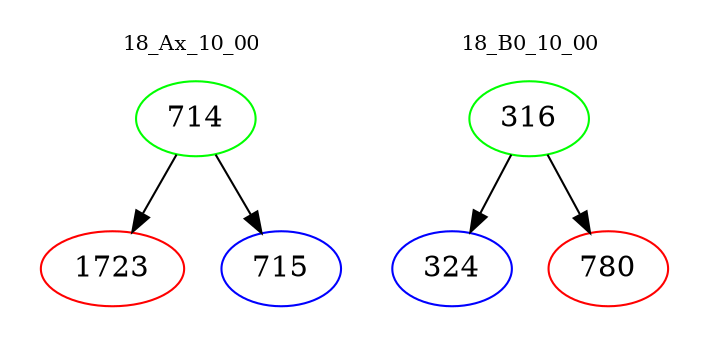 digraph{
subgraph cluster_0 {
color = white
label = "18_Ax_10_00";
fontsize=10;
T0_714 [label="714", color="green"]
T0_714 -> T0_1723 [color="black"]
T0_1723 [label="1723", color="red"]
T0_714 -> T0_715 [color="black"]
T0_715 [label="715", color="blue"]
}
subgraph cluster_1 {
color = white
label = "18_B0_10_00";
fontsize=10;
T1_316 [label="316", color="green"]
T1_316 -> T1_324 [color="black"]
T1_324 [label="324", color="blue"]
T1_316 -> T1_780 [color="black"]
T1_780 [label="780", color="red"]
}
}
